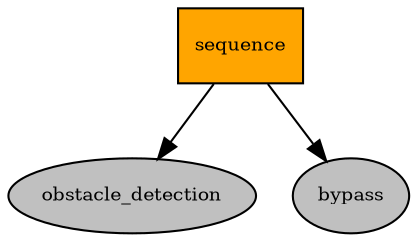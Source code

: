 digraph pastafarianism {
ordering=out;
graph [fontname="times-roman"];
node [fontname="times-roman"];
edge [fontname="times-roman"];
sequence [fillcolor=orange, fontcolor=black, fontsize=9, label=sequence, shape=box, style=filled];
obstacle_detection [fillcolor=gray, fontcolor=black, fontsize=9, label=obstacle_detection, shape=ellipse, style=filled];
sequence -> obstacle_detection;
bypass [fillcolor=gray, fontcolor=black, fontsize=9, label=bypass, shape=ellipse, style=filled];
sequence -> bypass;
}
